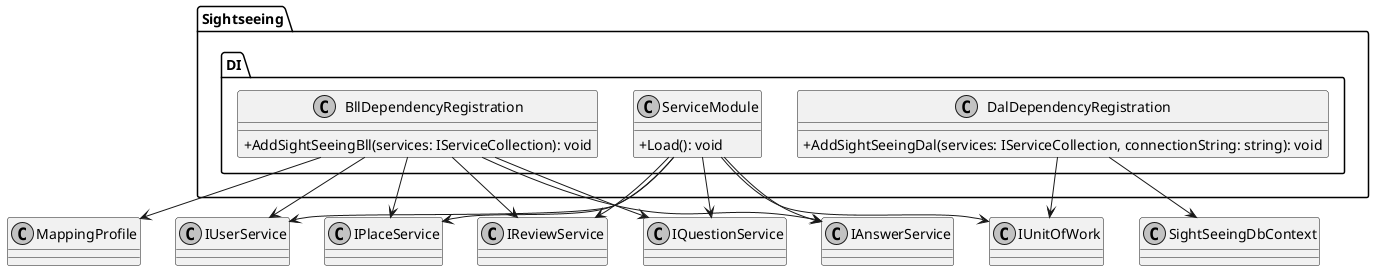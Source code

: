 @startuml

skinparam monochrome true
skinparam classAttributeIconSize 0

package "Sightseeing.DI" {
  class BllDependencyRegistration {
    +AddSightSeeingBll(services: IServiceCollection): void
  }

  class DalDependencyRegistration {
    +AddSightSeeingDal(services: IServiceCollection, connectionString: string): void
  }

  class ServiceModule {
    +Load(): void
  }
}

' Dependencies
BllDependencyRegistration --> IUserService
BllDependencyRegistration --> IPlaceService
BllDependencyRegistration --> IReviewService
BllDependencyRegistration --> IQuestionService
BllDependencyRegistration --> IAnswerService
BllDependencyRegistration --> MappingProfile

DalDependencyRegistration --> SightSeeingDbContext
DalDependencyRegistration --> IUnitOfWork

ServiceModule --> IUnitOfWork
ServiceModule --> IUserService
ServiceModule --> IPlaceService
ServiceModule --> IReviewService
ServiceModule --> IQuestionService
ServiceModule --> IAnswerService

@enduml